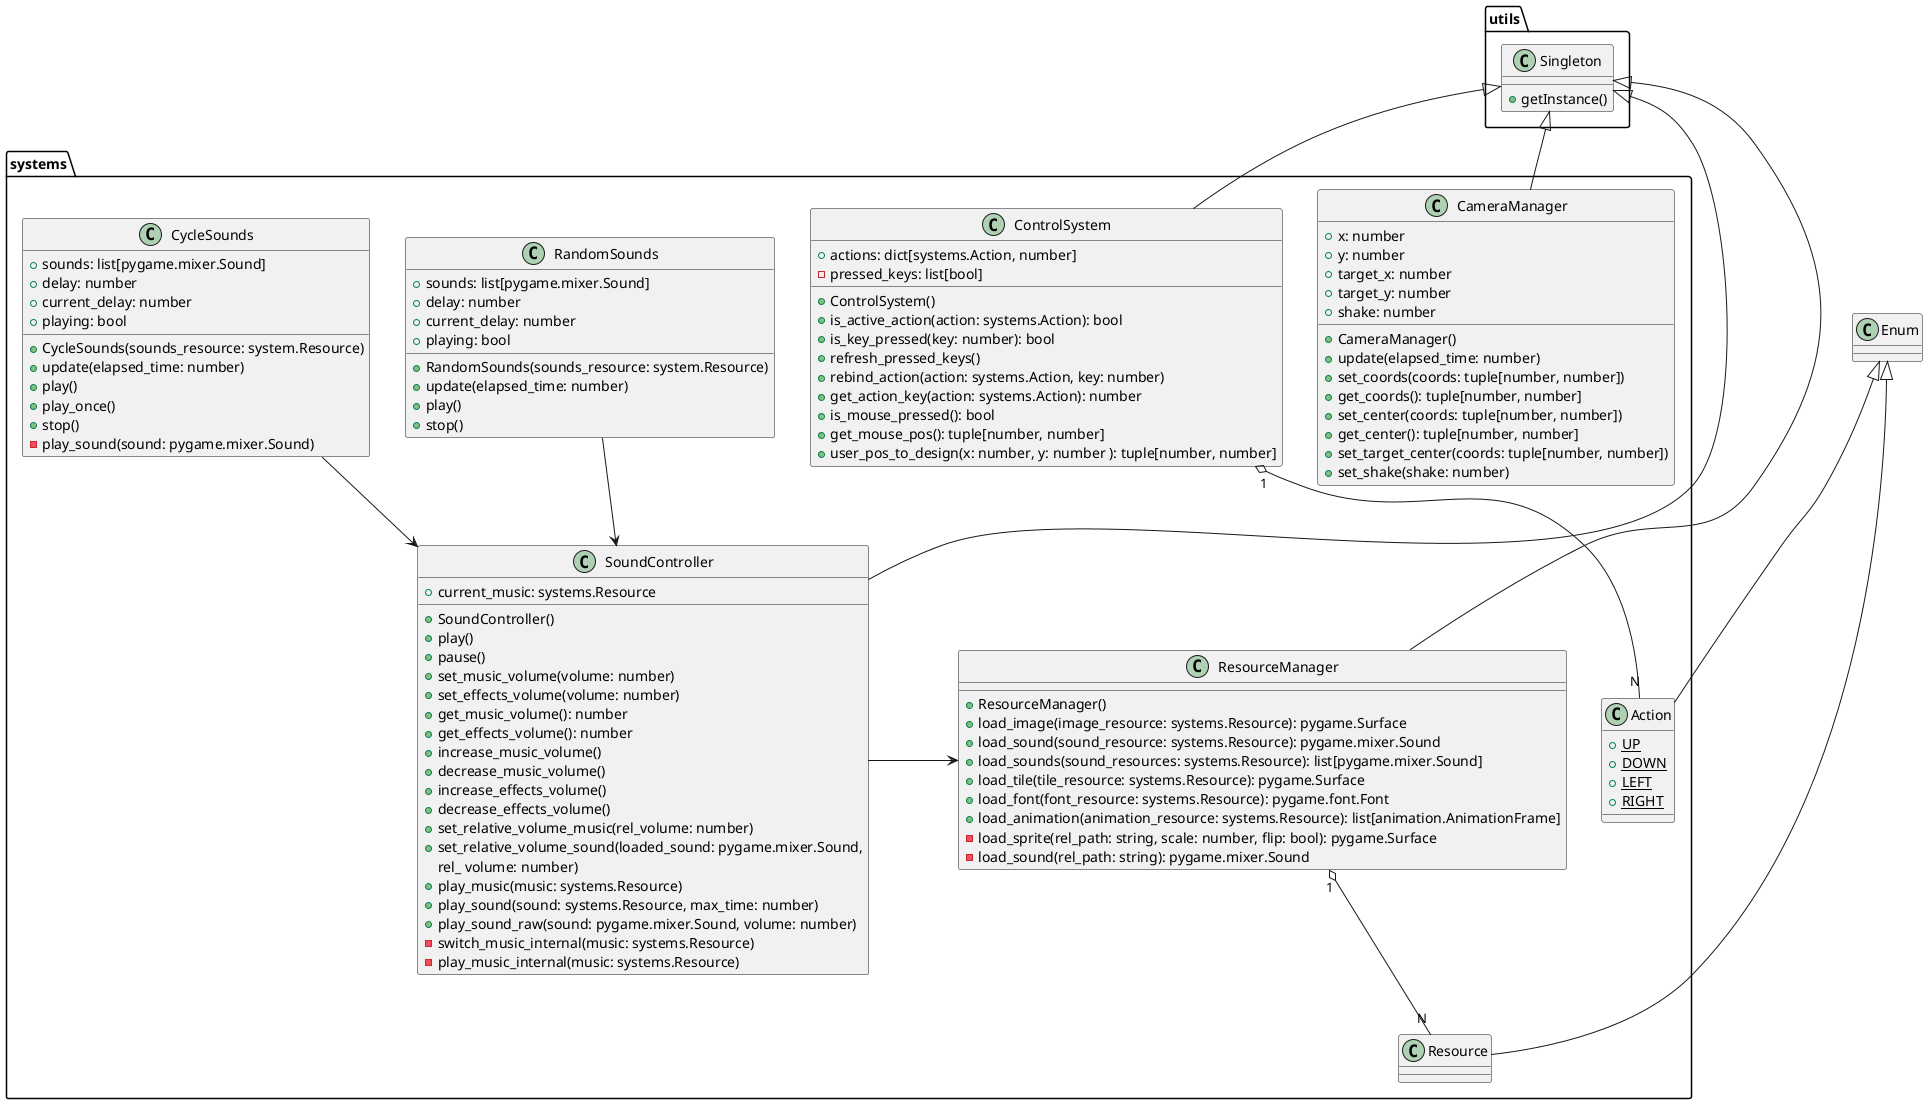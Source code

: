 @startuml io_systems


class utils.Singleton{
    + getInstance()
}
class systems.CameraManager extends utils.Singleton{
    + x: number
    + y: number
    + target_x: number
    + target_y: number
    + shake: number

    + CameraManager()
    + update(elapsed_time: number)
    + set_coords(coords: tuple[number, number])
    + get_coords(): tuple[number, number]
    + set_center(coords: tuple[number, number])
    + get_center(): tuple[number, number]
    + set_target_center(coords: tuple[number, number])
    + set_shake(shake: number)
}

class systems.ControlSystem extends utils.Singleton{
    + actions: dict[systems.Action, number]
    - pressed_keys: list[bool]

    + ControlSystem()
    + is_active_action(action: systems.Action): bool
    + is_key_pressed(key: number): bool
    + refresh_pressed_keys()
    + rebind_action(action: systems.Action, key: number)
    + get_action_key(action: systems.Action): number
    + is_mouse_pressed(): bool
    + get_mouse_pos(): tuple[number, number]
    + user_pos_to_design(x: number, y: number ): tuple[number, number]
}

systems.ControlSystem "1" o-- "N" systems.Action
class systems.Action extends Enum{
    + {static} UP
    + {static} DOWN
    + {static} LEFT
    + {static} RIGHT
}

class systems.ResourceManager extends utils.Singleton{

    + ResourceManager()
    + load_image(image_resource: systems.Resource): pygame.Surface
    + load_sound(sound_resource: systems.Resource): pygame.mixer.Sound
    + load_sounds(sound_resources: systems.Resource): list[pygame.mixer.Sound]
    + load_tile(tile_resource: systems.Resource): pygame.Surface
    + load_font(font_resource: systems.Resource): pygame.font.Font
    + load_animation(animation_resource: systems.Resource): list[animation.AnimationFrame]
    - load_sprite(rel_path: string, scale: number, flip: bool): pygame.Surface
    - load_sound(rel_path: string): pygame.mixer.Sound
}
systems.ResourceManager "1" o-- "N" systems.Resource

class systems.Resource extends Enum{}

class systems.RandomSounds{
    + sounds: list[pygame.mixer.Sound]
    + delay: number
    + current_delay: number
    + playing: bool

    
    + RandomSounds(sounds_resource: system.Resource)
    + update(elapsed_time: number)
    + play()
    + stop()
}
systems.RandomSounds --> systems.SoundController
class systems.CycleSounds{
    + sounds: list[pygame.mixer.Sound]
    + delay: number
    + current_delay: number
    + playing: bool

    + CycleSounds(sounds_resource: system.Resource)
    + update(elapsed_time: number)
    + play()
    + play_once()
    + stop()
    - play_sound(sound: pygame.mixer.Sound)
}
systems.CycleSounds --> systems.SoundController

class systems.SoundController extends utils.Singleton{
    + current_music: systems.Resource

    + SoundController()
    + play()
    + pause()
    + set_music_volume(volume: number)
    + set_effects_volume(volume: number)
    + get_music_volume(): number
    + get_effects_volume(): number
    + increase_music_volume()
    + decrease_music_volume()
    + increase_effects_volume()
    + decrease_effects_volume()
    + set_relative_volume_music(rel_volume: number)
    + set_relative_volume_sound(loaded_sound: pygame.mixer.Sound,
        rel_ volume: number)
    + play_music(music: systems.Resource)
    + play_sound(sound: systems.Resource, max_time: number)
    + play_sound_raw(sound: pygame.mixer.Sound, volume: number)
    - switch_music_internal(music: systems.Resource)
    - play_music_internal(music: systems.Resource)

}
systems.SoundController -right-> systems.ResourceManager

@enduml